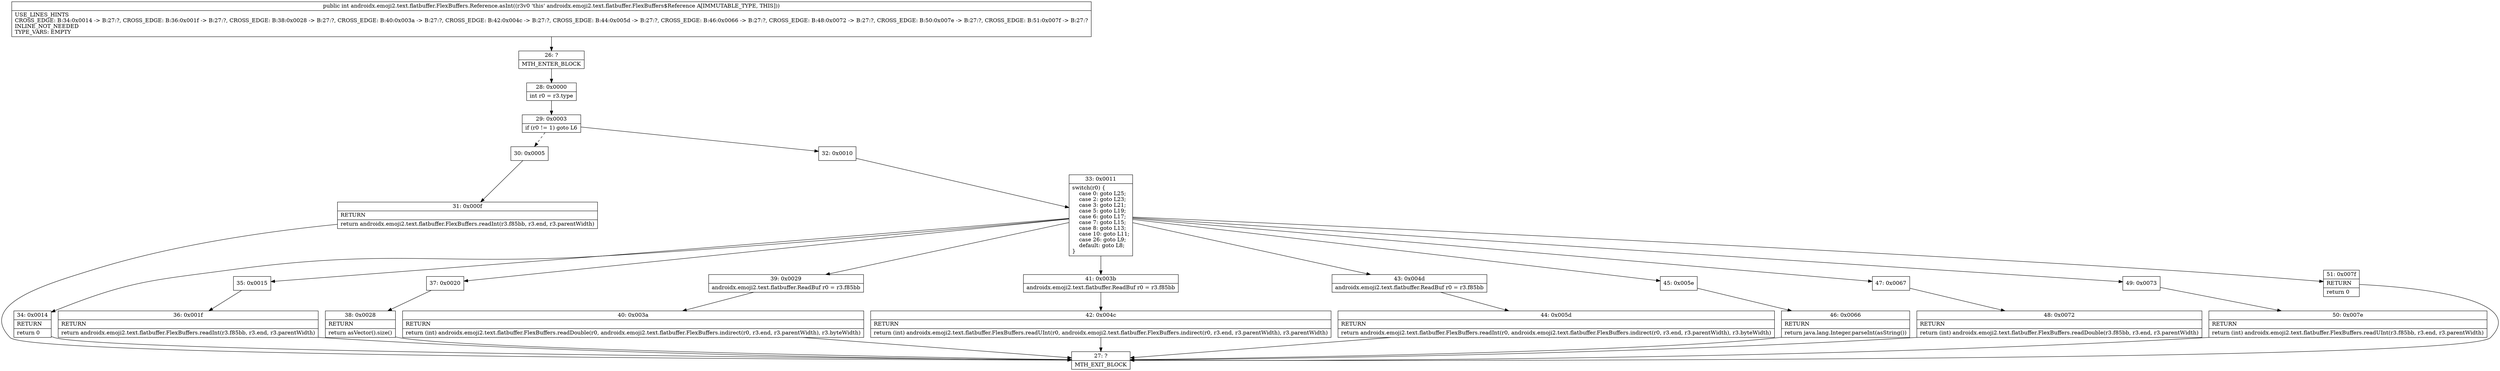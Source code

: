 digraph "CFG forandroidx.emoji2.text.flatbuffer.FlexBuffers.Reference.asInt()I" {
Node_26 [shape=record,label="{26\:\ ?|MTH_ENTER_BLOCK\l}"];
Node_28 [shape=record,label="{28\:\ 0x0000|int r0 = r3.type\l}"];
Node_29 [shape=record,label="{29\:\ 0x0003|if (r0 != 1) goto L6\l}"];
Node_30 [shape=record,label="{30\:\ 0x0005}"];
Node_31 [shape=record,label="{31\:\ 0x000f|RETURN\l|return androidx.emoji2.text.flatbuffer.FlexBuffers.readInt(r3.f85bb, r3.end, r3.parentWidth)\l}"];
Node_27 [shape=record,label="{27\:\ ?|MTH_EXIT_BLOCK\l}"];
Node_32 [shape=record,label="{32\:\ 0x0010}"];
Node_33 [shape=record,label="{33\:\ 0x0011|switch(r0) \{\l    case 0: goto L25;\l    case 2: goto L23;\l    case 3: goto L21;\l    case 5: goto L19;\l    case 6: goto L17;\l    case 7: goto L15;\l    case 8: goto L13;\l    case 10: goto L11;\l    case 26: goto L9;\l    default: goto L8;\l\}\l}"];
Node_34 [shape=record,label="{34\:\ 0x0014|RETURN\l|return 0\l}"];
Node_35 [shape=record,label="{35\:\ 0x0015}"];
Node_36 [shape=record,label="{36\:\ 0x001f|RETURN\l|return androidx.emoji2.text.flatbuffer.FlexBuffers.readInt(r3.f85bb, r3.end, r3.parentWidth)\l}"];
Node_37 [shape=record,label="{37\:\ 0x0020}"];
Node_38 [shape=record,label="{38\:\ 0x0028|RETURN\l|return asVector().size()\l}"];
Node_39 [shape=record,label="{39\:\ 0x0029|androidx.emoji2.text.flatbuffer.ReadBuf r0 = r3.f85bb\l}"];
Node_40 [shape=record,label="{40\:\ 0x003a|RETURN\l|return (int) androidx.emoji2.text.flatbuffer.FlexBuffers.readDouble(r0, androidx.emoji2.text.flatbuffer.FlexBuffers.indirect(r0, r3.end, r3.parentWidth), r3.byteWidth)\l}"];
Node_41 [shape=record,label="{41\:\ 0x003b|androidx.emoji2.text.flatbuffer.ReadBuf r0 = r3.f85bb\l}"];
Node_42 [shape=record,label="{42\:\ 0x004c|RETURN\l|return (int) androidx.emoji2.text.flatbuffer.FlexBuffers.readUInt(r0, androidx.emoji2.text.flatbuffer.FlexBuffers.indirect(r0, r3.end, r3.parentWidth), r3.parentWidth)\l}"];
Node_43 [shape=record,label="{43\:\ 0x004d|androidx.emoji2.text.flatbuffer.ReadBuf r0 = r3.f85bb\l}"];
Node_44 [shape=record,label="{44\:\ 0x005d|RETURN\l|return androidx.emoji2.text.flatbuffer.FlexBuffers.readInt(r0, androidx.emoji2.text.flatbuffer.FlexBuffers.indirect(r0, r3.end, r3.parentWidth), r3.byteWidth)\l}"];
Node_45 [shape=record,label="{45\:\ 0x005e}"];
Node_46 [shape=record,label="{46\:\ 0x0066|RETURN\l|return java.lang.Integer.parseInt(asString())\l}"];
Node_47 [shape=record,label="{47\:\ 0x0067}"];
Node_48 [shape=record,label="{48\:\ 0x0072|RETURN\l|return (int) androidx.emoji2.text.flatbuffer.FlexBuffers.readDouble(r3.f85bb, r3.end, r3.parentWidth)\l}"];
Node_49 [shape=record,label="{49\:\ 0x0073}"];
Node_50 [shape=record,label="{50\:\ 0x007e|RETURN\l|return (int) androidx.emoji2.text.flatbuffer.FlexBuffers.readUInt(r3.f85bb, r3.end, r3.parentWidth)\l}"];
Node_51 [shape=record,label="{51\:\ 0x007f|RETURN\l|return 0\l}"];
MethodNode[shape=record,label="{public int androidx.emoji2.text.flatbuffer.FlexBuffers.Reference.asInt((r3v0 'this' androidx.emoji2.text.flatbuffer.FlexBuffers$Reference A[IMMUTABLE_TYPE, THIS]))  | USE_LINES_HINTS\lCROSS_EDGE: B:34:0x0014 \-\> B:27:?, CROSS_EDGE: B:36:0x001f \-\> B:27:?, CROSS_EDGE: B:38:0x0028 \-\> B:27:?, CROSS_EDGE: B:40:0x003a \-\> B:27:?, CROSS_EDGE: B:42:0x004c \-\> B:27:?, CROSS_EDGE: B:44:0x005d \-\> B:27:?, CROSS_EDGE: B:46:0x0066 \-\> B:27:?, CROSS_EDGE: B:48:0x0072 \-\> B:27:?, CROSS_EDGE: B:50:0x007e \-\> B:27:?, CROSS_EDGE: B:51:0x007f \-\> B:27:?\lINLINE_NOT_NEEDED\lTYPE_VARS: EMPTY\l}"];
MethodNode -> Node_26;Node_26 -> Node_28;
Node_28 -> Node_29;
Node_29 -> Node_30[style=dashed];
Node_29 -> Node_32;
Node_30 -> Node_31;
Node_31 -> Node_27;
Node_32 -> Node_33;
Node_33 -> Node_34;
Node_33 -> Node_35;
Node_33 -> Node_37;
Node_33 -> Node_39;
Node_33 -> Node_41;
Node_33 -> Node_43;
Node_33 -> Node_45;
Node_33 -> Node_47;
Node_33 -> Node_49;
Node_33 -> Node_51;
Node_34 -> Node_27;
Node_35 -> Node_36;
Node_36 -> Node_27;
Node_37 -> Node_38;
Node_38 -> Node_27;
Node_39 -> Node_40;
Node_40 -> Node_27;
Node_41 -> Node_42;
Node_42 -> Node_27;
Node_43 -> Node_44;
Node_44 -> Node_27;
Node_45 -> Node_46;
Node_46 -> Node_27;
Node_47 -> Node_48;
Node_48 -> Node_27;
Node_49 -> Node_50;
Node_50 -> Node_27;
Node_51 -> Node_27;
}

